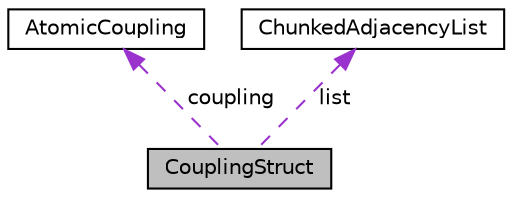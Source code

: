 digraph "CouplingStruct"
{
 // LATEX_PDF_SIZE
  edge [fontname="Helvetica",fontsize="10",labelfontname="Helvetica",labelfontsize="10"];
  node [fontname="Helvetica",fontsize="10",shape=record];
  Node1 [label="CouplingStruct",height=0.2,width=0.4,color="black", fillcolor="grey75", style="filled", fontcolor="black",tooltip=" "];
  Node2 -> Node1 [dir="back",color="darkorchid3",fontsize="10",style="dashed",label=" coupling" ,fontname="Helvetica"];
  Node2 [label="AtomicCoupling",height=0.2,width=0.4,color="black", fillcolor="white", style="filled",URL="$class_atomic_coupling.html",tooltip="Class that performs coupling using adjacency list telling us the downstream neurons per neuron."];
  Node3 -> Node1 [dir="back",color="darkorchid3",fontsize="10",style="dashed",label=" list" ,fontname="Helvetica"];
  Node3 [label="ChunkedAdjacencyList",height=0.2,width=0.4,color="black", fillcolor="white", style="filled",URL="$struct_chunked_adjacency_list.html",tooltip=" "];
}
